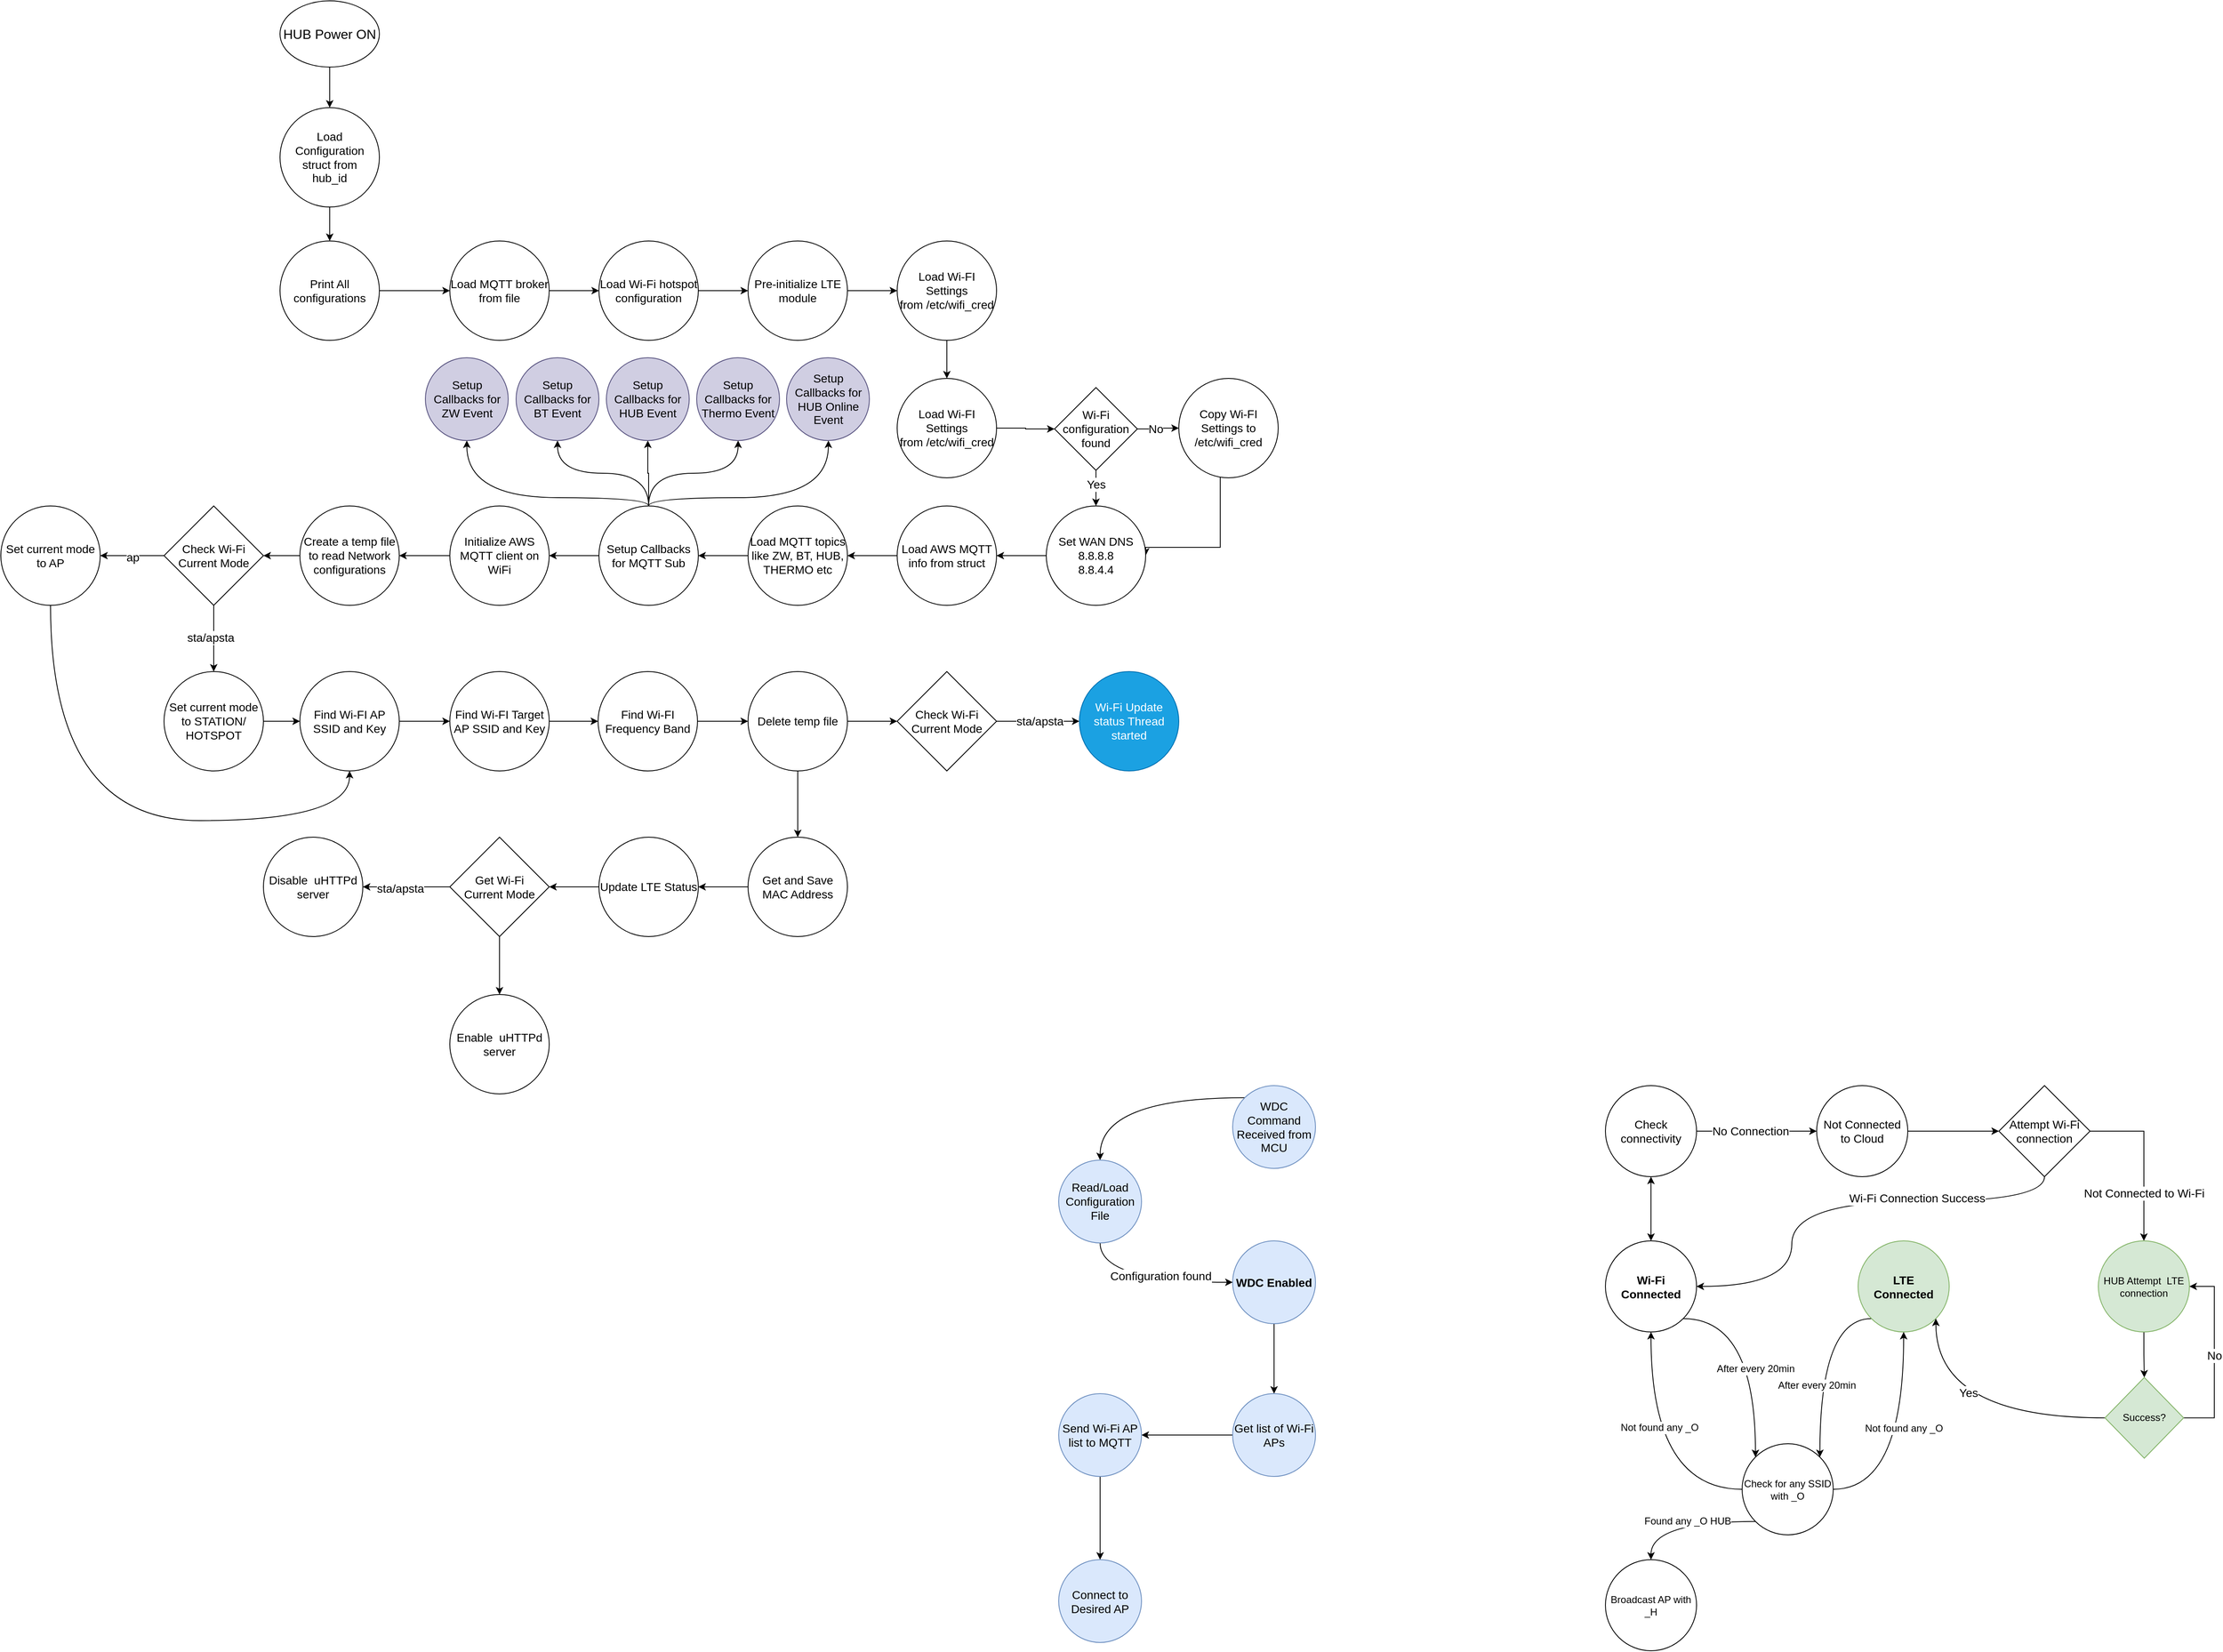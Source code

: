 <mxfile version="22.1.16" type="github">
  <diagram name="Page-1" id="6D-KBG7w9vJMpB0vQ2XN">
    <mxGraphModel dx="4207" dy="2197" grid="1" gridSize="10" guides="1" tooltips="1" connect="1" arrows="1" fold="1" page="1" pageScale="1" pageWidth="2800" pageHeight="2800" math="0" shadow="0">
      <root>
        <mxCell id="0" />
        <mxCell id="1" parent="0" />
        <mxCell id="F5l_VZ7qLp2WG0le40Af-38" style="edgeStyle=orthogonalEdgeStyle;rounded=0;orthogonalLoop=1;jettySize=auto;html=1;entryX=0.5;entryY=0;entryDx=0;entryDy=0;" edge="1" parent="1" source="gUXdnllzTBBw982GACLl-1" target="F5l_VZ7qLp2WG0le40Af-22">
          <mxGeometry relative="1" as="geometry" />
        </mxCell>
        <mxCell id="gUXdnllzTBBw982GACLl-1" value="HUB Power ON" style="ellipse;whiteSpace=wrap;html=1;fontSize=16;" parent="1" vertex="1">
          <mxGeometry x="360" y="50" width="120" height="80" as="geometry" />
        </mxCell>
        <mxCell id="gUXdnllzTBBw982GACLl-36" style="edgeStyle=orthogonalEdgeStyle;rounded=0;orthogonalLoop=1;jettySize=auto;html=1;entryX=0.5;entryY=0;entryDx=0;entryDy=0;startArrow=classic;startFill=1;" parent="1" source="gUXdnllzTBBw982GACLl-5" target="gUXdnllzTBBw982GACLl-13" edge="1">
          <mxGeometry relative="1" as="geometry" />
        </mxCell>
        <mxCell id="gUXdnllzTBBw982GACLl-40" style="edgeStyle=orthogonalEdgeStyle;rounded=0;orthogonalLoop=1;jettySize=auto;html=1;entryX=0;entryY=0.5;entryDx=0;entryDy=0;" parent="1" source="gUXdnllzTBBw982GACLl-5" target="gUXdnllzTBBw982GACLl-39" edge="1">
          <mxGeometry relative="1" as="geometry" />
        </mxCell>
        <mxCell id="gUXdnllzTBBw982GACLl-41" value="No Connection" style="edgeLabel;html=1;align=center;verticalAlign=middle;resizable=0;points=[];fontSize=14;" parent="gUXdnllzTBBw982GACLl-40" vertex="1" connectable="0">
          <mxGeometry x="-0.391" y="-1" relative="1" as="geometry">
            <mxPoint x="21" y="-1" as="offset" />
          </mxGeometry>
        </mxCell>
        <mxCell id="gUXdnllzTBBw982GACLl-5" value="Check connectivity" style="ellipse;whiteSpace=wrap;html=1;aspect=fixed;fontSize=14;" parent="1" vertex="1">
          <mxGeometry x="1960" y="1360" width="110" height="110" as="geometry" />
        </mxCell>
        <mxCell id="gUXdnllzTBBw982GACLl-25" style="edgeStyle=orthogonalEdgeStyle;orthogonalLoop=1;jettySize=auto;html=1;exitX=1;exitY=1;exitDx=0;exitDy=0;entryX=0;entryY=0;entryDx=0;entryDy=0;curved=1;" parent="1" source="gUXdnllzTBBw982GACLl-13" target="gUXdnllzTBBw982GACLl-23" edge="1">
          <mxGeometry relative="1" as="geometry" />
        </mxCell>
        <mxCell id="gUXdnllzTBBw982GACLl-27" value="After every 20min" style="edgeLabel;html=1;align=center;verticalAlign=middle;resizable=0;points=[];fontSize=12;" parent="gUXdnllzTBBw982GACLl-25" vertex="1" connectable="0">
          <mxGeometry x="0.031" relative="1" as="geometry">
            <mxPoint y="17" as="offset" />
          </mxGeometry>
        </mxCell>
        <mxCell id="gUXdnllzTBBw982GACLl-13" value="Wi-Fi &lt;br style=&quot;font-size: 14px;&quot;&gt;Connected" style="ellipse;whiteSpace=wrap;html=1;aspect=fixed;fontSize=14;fontStyle=1;" parent="1" vertex="1">
          <mxGeometry x="1960" y="1547.5" width="110" height="110" as="geometry" />
        </mxCell>
        <mxCell id="gUXdnllzTBBw982GACLl-24" style="edgeStyle=orthogonalEdgeStyle;orthogonalLoop=1;jettySize=auto;html=1;exitX=0;exitY=1;exitDx=0;exitDy=0;entryX=1;entryY=0;entryDx=0;entryDy=0;curved=1;" parent="1" source="gUXdnllzTBBw982GACLl-14" target="gUXdnllzTBBw982GACLl-23" edge="1">
          <mxGeometry relative="1" as="geometry" />
        </mxCell>
        <mxCell id="gUXdnllzTBBw982GACLl-26" value="After every 20min" style="edgeLabel;html=1;align=center;verticalAlign=middle;resizable=0;points=[];fontSize=12;" parent="gUXdnllzTBBw982GACLl-24" vertex="1" connectable="0">
          <mxGeometry x="0.012" y="3" relative="1" as="geometry">
            <mxPoint x="-7" y="27" as="offset" />
          </mxGeometry>
        </mxCell>
        <mxCell id="gUXdnllzTBBw982GACLl-14" value="LTE&lt;br style=&quot;font-size: 14px;&quot;&gt;Connected" style="ellipse;whiteSpace=wrap;html=1;aspect=fixed;fillColor=#d5e8d4;strokeColor=#82b366;fillStyle=solid;fontStyle=1;fontSize=14;" parent="1" vertex="1">
          <mxGeometry x="2265" y="1547.5" width="110" height="110" as="geometry" />
        </mxCell>
        <mxCell id="gUXdnllzTBBw982GACLl-45" style="edgeStyle=orthogonalEdgeStyle;orthogonalLoop=1;jettySize=auto;html=1;curved=1;exitX=0.5;exitY=1;exitDx=0;exitDy=0;rounded=0;entryX=1;entryY=0.5;entryDx=0;entryDy=0;" parent="1" source="gUXdnllzTBBw982GACLl-16" target="gUXdnllzTBBw982GACLl-13" edge="1">
          <mxGeometry relative="1" as="geometry">
            <Array as="points">
              <mxPoint x="2490" y="1500" />
              <mxPoint x="2185" y="1500" />
              <mxPoint x="2185" y="1602" />
            </Array>
            <mxPoint x="2305" y="1580" as="sourcePoint" />
          </mxGeometry>
        </mxCell>
        <mxCell id="gUXdnllzTBBw982GACLl-46" value="Wi-Fi Connection Success" style="edgeLabel;html=1;align=center;verticalAlign=middle;resizable=0;points=[];fontSize=14;" parent="gUXdnllzTBBw982GACLl-45" vertex="1" connectable="0">
          <mxGeometry x="0.058" y="-4" relative="1" as="geometry">
            <mxPoint x="108" as="offset" />
          </mxGeometry>
        </mxCell>
        <mxCell id="gUXdnllzTBBw982GACLl-16" value="Attempt Wi-Fi connection" style="rhombus;whiteSpace=wrap;html=1;fontSize=14;" parent="1" vertex="1">
          <mxGeometry x="2435" y="1360" width="110" height="110" as="geometry" />
        </mxCell>
        <mxCell id="gUXdnllzTBBw982GACLl-53" style="edgeStyle=orthogonalEdgeStyle;rounded=0;orthogonalLoop=1;jettySize=auto;html=1;" parent="1" source="gUXdnllzTBBw982GACLl-22" target="gUXdnllzTBBw982GACLl-52" edge="1">
          <mxGeometry relative="1" as="geometry" />
        </mxCell>
        <mxCell id="gUXdnllzTBBw982GACLl-22" value="WDC Enabled" style="ellipse;whiteSpace=wrap;html=1;aspect=fixed;fontSize=14;fillColor=#dae8fc;strokeColor=#6c8ebf;fontStyle=1;" parent="1" vertex="1">
          <mxGeometry x="1510" y="1547.5" width="100" height="100" as="geometry" />
        </mxCell>
        <mxCell id="gUXdnllzTBBw982GACLl-30" style="edgeStyle=orthogonalEdgeStyle;orthogonalLoop=1;jettySize=auto;html=1;exitX=0;exitY=1;exitDx=0;exitDy=0;entryX=0.5;entryY=0;entryDx=0;entryDy=0;curved=1;" parent="1" source="gUXdnllzTBBw982GACLl-23" target="gUXdnllzTBBw982GACLl-29" edge="1">
          <mxGeometry relative="1" as="geometry" />
        </mxCell>
        <mxCell id="gUXdnllzTBBw982GACLl-31" value="Found any _O HUB" style="edgeLabel;html=1;align=center;verticalAlign=middle;resizable=0;points=[];fontSize=12;" parent="gUXdnllzTBBw982GACLl-30" vertex="1" connectable="0">
          <mxGeometry x="-0.054" y="-1" relative="1" as="geometry">
            <mxPoint x="-1" as="offset" />
          </mxGeometry>
        </mxCell>
        <mxCell id="gUXdnllzTBBw982GACLl-32" style="edgeStyle=orthogonalEdgeStyle;orthogonalLoop=1;jettySize=auto;html=1;entryX=0.5;entryY=1;entryDx=0;entryDy=0;exitX=1;exitY=0.5;exitDx=0;exitDy=0;curved=1;" parent="1" source="gUXdnllzTBBw982GACLl-23" target="gUXdnllzTBBw982GACLl-14" edge="1">
          <mxGeometry relative="1" as="geometry" />
        </mxCell>
        <mxCell id="gUXdnllzTBBw982GACLl-33" value="Not found any _O" style="edgeLabel;html=1;align=center;verticalAlign=middle;resizable=0;points=[];fontSize=12;" parent="gUXdnllzTBBw982GACLl-32" vertex="1" connectable="0">
          <mxGeometry x="-0.04" relative="1" as="geometry">
            <mxPoint y="-27" as="offset" />
          </mxGeometry>
        </mxCell>
        <mxCell id="gUXdnllzTBBw982GACLl-34" style="edgeStyle=orthogonalEdgeStyle;orthogonalLoop=1;jettySize=auto;html=1;entryX=0.5;entryY=1;entryDx=0;entryDy=0;exitX=0;exitY=0.5;exitDx=0;exitDy=0;curved=1;" parent="1" source="gUXdnllzTBBw982GACLl-23" target="gUXdnllzTBBw982GACLl-13" edge="1">
          <mxGeometry relative="1" as="geometry" />
        </mxCell>
        <mxCell id="gUXdnllzTBBw982GACLl-35" value="Not found any _O" style="edgeLabel;html=1;align=center;verticalAlign=middle;resizable=0;points=[];fontSize=12;" parent="gUXdnllzTBBw982GACLl-34" vertex="1" connectable="0">
          <mxGeometry x="0.106" relative="1" as="geometry">
            <mxPoint x="10" y="-19" as="offset" />
          </mxGeometry>
        </mxCell>
        <mxCell id="gUXdnllzTBBw982GACLl-23" value="Check for any SSID with _O" style="ellipse;whiteSpace=wrap;html=1;aspect=fixed;" parent="1" vertex="1">
          <mxGeometry x="2125" y="1792.5" width="110" height="110" as="geometry" />
        </mxCell>
        <mxCell id="gUXdnllzTBBw982GACLl-29" value="Broadcast AP with _H" style="ellipse;whiteSpace=wrap;html=1;aspect=fixed;" parent="1" vertex="1">
          <mxGeometry x="1960" y="1932.5" width="110" height="110" as="geometry" />
        </mxCell>
        <mxCell id="gUXdnllzTBBw982GACLl-42" style="edgeStyle=orthogonalEdgeStyle;rounded=0;orthogonalLoop=1;jettySize=auto;html=1;" parent="1" source="gUXdnllzTBBw982GACLl-39" target="gUXdnllzTBBw982GACLl-16" edge="1">
          <mxGeometry relative="1" as="geometry" />
        </mxCell>
        <mxCell id="gUXdnllzTBBw982GACLl-39" value="Not Connected to Cloud" style="ellipse;whiteSpace=wrap;html=1;aspect=fixed;fontSize=14;" parent="1" vertex="1">
          <mxGeometry x="2215" y="1360" width="110" height="110" as="geometry" />
        </mxCell>
        <mxCell id="gUXdnllzTBBw982GACLl-43" style="edgeStyle=orthogonalEdgeStyle;orthogonalLoop=1;jettySize=auto;html=1;entryX=0.5;entryY=0;entryDx=0;entryDy=0;exitX=1;exitY=0.5;exitDx=0;exitDy=0;curved=0;rounded=0;" parent="1" source="gUXdnllzTBBw982GACLl-16" target="F5l_VZ7qLp2WG0le40Af-1" edge="1">
          <mxGeometry relative="1" as="geometry">
            <mxPoint x="2545.0" y="1435" as="sourcePoint" />
            <mxPoint x="2610" y="1565" as="targetPoint" />
          </mxGeometry>
        </mxCell>
        <mxCell id="gUXdnllzTBBw982GACLl-44" value="Not Connected to Wi-Fi" style="edgeLabel;html=1;align=center;verticalAlign=middle;resizable=0;points=[];fontSize=14;" parent="gUXdnllzTBBw982GACLl-43" vertex="1" connectable="0">
          <mxGeometry x="-0.287" relative="1" as="geometry">
            <mxPoint y="69" as="offset" />
          </mxGeometry>
        </mxCell>
        <mxCell id="IEpSdRhwynJNCB4oIvQQ-2" style="edgeStyle=orthogonalEdgeStyle;rounded=0;orthogonalLoop=1;jettySize=auto;html=1;exitX=0;exitY=0;exitDx=0;exitDy=0;entryX=0.5;entryY=0;entryDx=0;entryDy=0;curved=1;" parent="1" source="gUXdnllzTBBw982GACLl-47" target="IEpSdRhwynJNCB4oIvQQ-1" edge="1">
          <mxGeometry relative="1" as="geometry" />
        </mxCell>
        <mxCell id="gUXdnllzTBBw982GACLl-47" value="WDC Command Received from MCU" style="ellipse;whiteSpace=wrap;html=1;aspect=fixed;fontSize=14;fillColor=#dae8fc;strokeColor=#6c8ebf;" parent="1" vertex="1">
          <mxGeometry x="1510" y="1360" width="100" height="100" as="geometry" />
        </mxCell>
        <mxCell id="F5l_VZ7qLp2WG0le40Af-18" style="edgeStyle=orthogonalEdgeStyle;rounded=0;orthogonalLoop=1;jettySize=auto;html=1;entryX=1;entryY=0.5;entryDx=0;entryDy=0;" edge="1" parent="1" source="gUXdnllzTBBw982GACLl-52" target="F5l_VZ7qLp2WG0le40Af-16">
          <mxGeometry relative="1" as="geometry" />
        </mxCell>
        <mxCell id="gUXdnllzTBBw982GACLl-52" value="Get list of Wi-Fi APs" style="ellipse;whiteSpace=wrap;html=1;aspect=fixed;fontSize=14;fillColor=#dae8fc;strokeColor=#6c8ebf;" parent="1" vertex="1">
          <mxGeometry x="1510" y="1732" width="100" height="100" as="geometry" />
        </mxCell>
        <mxCell id="IEpSdRhwynJNCB4oIvQQ-3" style="edgeStyle=orthogonalEdgeStyle;rounded=0;orthogonalLoop=1;jettySize=auto;html=1;entryX=0;entryY=0.5;entryDx=0;entryDy=0;exitX=0.5;exitY=1;exitDx=0;exitDy=0;curved=1;" parent="1" source="IEpSdRhwynJNCB4oIvQQ-1" target="gUXdnllzTBBw982GACLl-22" edge="1">
          <mxGeometry relative="1" as="geometry" />
        </mxCell>
        <mxCell id="IEpSdRhwynJNCB4oIvQQ-4" value="Configuration found" style="edgeLabel;html=1;align=center;verticalAlign=middle;resizable=0;points=[];fontSize=14;" parent="IEpSdRhwynJNCB4oIvQQ-3" vertex="1" connectable="0">
          <mxGeometry x="0.163" y="8" relative="1" as="geometry">
            <mxPoint as="offset" />
          </mxGeometry>
        </mxCell>
        <mxCell id="IEpSdRhwynJNCB4oIvQQ-1" value="Read/Load Configuration File" style="ellipse;whiteSpace=wrap;html=1;aspect=fixed;fontSize=14;fillColor=#dae8fc;strokeColor=#6c8ebf;" parent="1" vertex="1">
          <mxGeometry x="1300" y="1450" width="100" height="100" as="geometry" />
        </mxCell>
        <mxCell id="F5l_VZ7qLp2WG0le40Af-3" style="edgeStyle=orthogonalEdgeStyle;rounded=0;orthogonalLoop=1;jettySize=auto;html=1;entryX=0.5;entryY=0;entryDx=0;entryDy=0;" edge="1" parent="1" source="F5l_VZ7qLp2WG0le40Af-1" target="F5l_VZ7qLp2WG0le40Af-2">
          <mxGeometry relative="1" as="geometry" />
        </mxCell>
        <mxCell id="F5l_VZ7qLp2WG0le40Af-1" value="HUB Attempt&amp;nbsp; LTE connection" style="ellipse;whiteSpace=wrap;html=1;aspect=fixed;fillColor=#d5e8d4;strokeColor=#82b366;fillStyle=solid;" vertex="1" parent="1">
          <mxGeometry x="2555" y="1547.5" width="110" height="110" as="geometry" />
        </mxCell>
        <mxCell id="F5l_VZ7qLp2WG0le40Af-4" style="edgeStyle=orthogonalEdgeStyle;rounded=0;orthogonalLoop=1;jettySize=auto;html=1;entryX=1;entryY=1;entryDx=0;entryDy=0;curved=1;" edge="1" parent="1" source="F5l_VZ7qLp2WG0le40Af-2" target="gUXdnllzTBBw982GACLl-14">
          <mxGeometry relative="1" as="geometry" />
        </mxCell>
        <mxCell id="F5l_VZ7qLp2WG0le40Af-5" value="Yes" style="edgeLabel;html=1;align=center;verticalAlign=middle;resizable=0;points=[];fontSize=14;" vertex="1" connectable="0" parent="F5l_VZ7qLp2WG0le40Af-4">
          <mxGeometry x="0.019" y="-31" relative="1" as="geometry">
            <mxPoint as="offset" />
          </mxGeometry>
        </mxCell>
        <mxCell id="F5l_VZ7qLp2WG0le40Af-20" style="edgeStyle=orthogonalEdgeStyle;rounded=0;orthogonalLoop=1;jettySize=auto;html=1;entryX=1;entryY=0.5;entryDx=0;entryDy=0;exitX=1;exitY=0.5;exitDx=0;exitDy=0;" edge="1" parent="1" source="F5l_VZ7qLp2WG0le40Af-2" target="F5l_VZ7qLp2WG0le40Af-1">
          <mxGeometry relative="1" as="geometry">
            <Array as="points">
              <mxPoint x="2695" y="1761" />
              <mxPoint x="2695" y="1602" />
            </Array>
          </mxGeometry>
        </mxCell>
        <mxCell id="F5l_VZ7qLp2WG0le40Af-21" value="No" style="edgeLabel;html=1;align=center;verticalAlign=middle;resizable=0;points=[];fontSize=14;" vertex="1" connectable="0" parent="F5l_VZ7qLp2WG0le40Af-20">
          <mxGeometry x="0.0" relative="1" as="geometry">
            <mxPoint as="offset" />
          </mxGeometry>
        </mxCell>
        <mxCell id="F5l_VZ7qLp2WG0le40Af-2" value="Success?" style="rhombus;whiteSpace=wrap;html=1;fillColor=#d5e8d4;strokeColor=#82b366;fillStyle=solid;" vertex="1" parent="1">
          <mxGeometry x="2563" y="1712.5" width="95" height="97.5" as="geometry" />
        </mxCell>
        <mxCell id="F5l_VZ7qLp2WG0le40Af-12" value="Connect to Desired AP" style="ellipse;whiteSpace=wrap;html=1;aspect=fixed;fontSize=14;fillColor=#dae8fc;strokeColor=#6c8ebf;" vertex="1" parent="1">
          <mxGeometry x="1300" y="1932.5" width="100" height="100" as="geometry" />
        </mxCell>
        <mxCell id="F5l_VZ7qLp2WG0le40Af-19" style="edgeStyle=orthogonalEdgeStyle;rounded=0;orthogonalLoop=1;jettySize=auto;html=1;entryX=0.5;entryY=0;entryDx=0;entryDy=0;" edge="1" parent="1" source="F5l_VZ7qLp2WG0le40Af-16" target="F5l_VZ7qLp2WG0le40Af-12">
          <mxGeometry relative="1" as="geometry" />
        </mxCell>
        <mxCell id="F5l_VZ7qLp2WG0le40Af-16" value="Send Wi-Fi AP list to MQTT" style="ellipse;whiteSpace=wrap;html=1;aspect=fixed;fontSize=14;fillColor=#dae8fc;strokeColor=#6c8ebf;" vertex="1" parent="1">
          <mxGeometry x="1300" y="1732" width="100" height="100" as="geometry" />
        </mxCell>
        <mxCell id="F5l_VZ7qLp2WG0le40Af-39" style="edgeStyle=orthogonalEdgeStyle;rounded=0;orthogonalLoop=1;jettySize=auto;html=1;entryX=0.5;entryY=0;entryDx=0;entryDy=0;" edge="1" parent="1" source="F5l_VZ7qLp2WG0le40Af-22" target="F5l_VZ7qLp2WG0le40Af-23">
          <mxGeometry relative="1" as="geometry" />
        </mxCell>
        <mxCell id="F5l_VZ7qLp2WG0le40Af-22" value="Load Configuration struct from&lt;br&gt;hub_id" style="ellipse;whiteSpace=wrap;html=1;aspect=fixed;fontSize=14;" vertex="1" parent="1">
          <mxGeometry x="360" y="179" width="120" height="120" as="geometry" />
        </mxCell>
        <mxCell id="F5l_VZ7qLp2WG0le40Af-25" value="" style="edgeStyle=orthogonalEdgeStyle;rounded=0;orthogonalLoop=1;jettySize=auto;html=1;" edge="1" parent="1" source="F5l_VZ7qLp2WG0le40Af-23" target="F5l_VZ7qLp2WG0le40Af-24">
          <mxGeometry relative="1" as="geometry" />
        </mxCell>
        <mxCell id="F5l_VZ7qLp2WG0le40Af-23" value="Print All configurations" style="ellipse;whiteSpace=wrap;html=1;aspect=fixed;fontSize=14;" vertex="1" parent="1">
          <mxGeometry x="360" y="340" width="120" height="120" as="geometry" />
        </mxCell>
        <mxCell id="F5l_VZ7qLp2WG0le40Af-27" value="" style="edgeStyle=orthogonalEdgeStyle;rounded=0;orthogonalLoop=1;jettySize=auto;html=1;" edge="1" parent="1" source="F5l_VZ7qLp2WG0le40Af-24" target="F5l_VZ7qLp2WG0le40Af-26">
          <mxGeometry relative="1" as="geometry" />
        </mxCell>
        <mxCell id="F5l_VZ7qLp2WG0le40Af-24" value="Load MQTT broker from file" style="ellipse;whiteSpace=wrap;html=1;fontSize=14;aspect=fixed;" vertex="1" parent="1">
          <mxGeometry x="565" y="340" width="120" height="120" as="geometry" />
        </mxCell>
        <mxCell id="F5l_VZ7qLp2WG0le40Af-31" value="" style="edgeStyle=orthogonalEdgeStyle;rounded=0;orthogonalLoop=1;jettySize=auto;html=1;" edge="1" parent="1" source="F5l_VZ7qLp2WG0le40Af-26" target="F5l_VZ7qLp2WG0le40Af-30">
          <mxGeometry relative="1" as="geometry" />
        </mxCell>
        <mxCell id="F5l_VZ7qLp2WG0le40Af-26" value="Load Wi-Fi hotspot configuration" style="ellipse;whiteSpace=wrap;html=1;fontSize=14;aspect=fixed;" vertex="1" parent="1">
          <mxGeometry x="745" y="340" width="120" height="120" as="geometry" />
        </mxCell>
        <mxCell id="F5l_VZ7qLp2WG0le40Af-35" value="" style="edgeStyle=orthogonalEdgeStyle;rounded=0;orthogonalLoop=1;jettySize=auto;html=1;" edge="1" parent="1" source="F5l_VZ7qLp2WG0le40Af-30" target="F5l_VZ7qLp2WG0le40Af-34">
          <mxGeometry relative="1" as="geometry" />
        </mxCell>
        <mxCell id="F5l_VZ7qLp2WG0le40Af-30" value="Pre-initialize LTE module" style="ellipse;whiteSpace=wrap;html=1;fontSize=14;aspect=fixed;" vertex="1" parent="1">
          <mxGeometry x="925" y="340" width="120" height="120" as="geometry" />
        </mxCell>
        <mxCell id="F5l_VZ7qLp2WG0le40Af-37" value="" style="edgeStyle=orthogonalEdgeStyle;rounded=0;orthogonalLoop=1;jettySize=auto;html=1;" edge="1" parent="1" source="F5l_VZ7qLp2WG0le40Af-34" target="F5l_VZ7qLp2WG0le40Af-36">
          <mxGeometry relative="1" as="geometry" />
        </mxCell>
        <mxCell id="F5l_VZ7qLp2WG0le40Af-34" value="Load Wi-FI Settings from&amp;nbsp;/etc/wifi_cred" style="ellipse;whiteSpace=wrap;html=1;fontSize=14;aspect=fixed;" vertex="1" parent="1">
          <mxGeometry x="1105" y="340" width="120" height="120" as="geometry" />
        </mxCell>
        <mxCell id="F5l_VZ7qLp2WG0le40Af-41" value="" style="edgeStyle=orthogonalEdgeStyle;rounded=0;orthogonalLoop=1;jettySize=auto;html=1;" edge="1" parent="1" source="F5l_VZ7qLp2WG0le40Af-36" target="F5l_VZ7qLp2WG0le40Af-40">
          <mxGeometry relative="1" as="geometry" />
        </mxCell>
        <mxCell id="F5l_VZ7qLp2WG0le40Af-36" value="Load Wi-FI Settings from&amp;nbsp;/etc/wifi_cred" style="ellipse;whiteSpace=wrap;html=1;fontSize=14;aspect=fixed;" vertex="1" parent="1">
          <mxGeometry x="1105" y="506" width="120" height="120" as="geometry" />
        </mxCell>
        <mxCell id="F5l_VZ7qLp2WG0le40Af-43" style="edgeStyle=orthogonalEdgeStyle;rounded=0;orthogonalLoop=1;jettySize=auto;html=1;entryX=0;entryY=0.5;entryDx=0;entryDy=0;" edge="1" parent="1" source="F5l_VZ7qLp2WG0le40Af-40" target="F5l_VZ7qLp2WG0le40Af-42">
          <mxGeometry relative="1" as="geometry" />
        </mxCell>
        <mxCell id="F5l_VZ7qLp2WG0le40Af-44" value="No" style="edgeLabel;html=1;align=center;verticalAlign=middle;resizable=0;points=[];fontSize=14;" vertex="1" connectable="0" parent="F5l_VZ7qLp2WG0le40Af-43">
          <mxGeometry x="-0.143" y="-4" relative="1" as="geometry">
            <mxPoint y="-4" as="offset" />
          </mxGeometry>
        </mxCell>
        <mxCell id="F5l_VZ7qLp2WG0le40Af-46" style="edgeStyle=orthogonalEdgeStyle;rounded=0;orthogonalLoop=1;jettySize=auto;html=1;exitX=0.5;exitY=1;exitDx=0;exitDy=0;entryX=0.5;entryY=0;entryDx=0;entryDy=0;" edge="1" parent="1" source="F5l_VZ7qLp2WG0le40Af-40" target="F5l_VZ7qLp2WG0le40Af-45">
          <mxGeometry relative="1" as="geometry" />
        </mxCell>
        <mxCell id="F5l_VZ7qLp2WG0le40Af-47" value="Yes" style="edgeLabel;html=1;align=center;verticalAlign=middle;resizable=0;points=[];fontSize=14;" vertex="1" connectable="0" parent="F5l_VZ7qLp2WG0le40Af-46">
          <mxGeometry x="-0.188" y="3" relative="1" as="geometry">
            <mxPoint x="-3" y="-1" as="offset" />
          </mxGeometry>
        </mxCell>
        <mxCell id="F5l_VZ7qLp2WG0le40Af-40" value="Wi-Fi configuration found" style="rhombus;whiteSpace=wrap;html=1;fontSize=14;aspect=fixed;" vertex="1" parent="1">
          <mxGeometry x="1295" y="517" width="100" height="100" as="geometry" />
        </mxCell>
        <mxCell id="F5l_VZ7qLp2WG0le40Af-48" style="edgeStyle=orthogonalEdgeStyle;rounded=0;orthogonalLoop=1;jettySize=auto;html=1;entryX=1;entryY=0.5;entryDx=0;entryDy=0;" edge="1" parent="1" source="F5l_VZ7qLp2WG0le40Af-42" target="F5l_VZ7qLp2WG0le40Af-45">
          <mxGeometry relative="1" as="geometry">
            <Array as="points">
              <mxPoint x="1495" y="710" />
            </Array>
          </mxGeometry>
        </mxCell>
        <mxCell id="F5l_VZ7qLp2WG0le40Af-42" value="Copy Wi-FI Settings to /etc/wifi_cred" style="ellipse;whiteSpace=wrap;html=1;fontSize=14;aspect=fixed;" vertex="1" parent="1">
          <mxGeometry x="1445" y="506" width="120" height="120" as="geometry" />
        </mxCell>
        <mxCell id="F5l_VZ7qLp2WG0le40Af-50" value="" style="edgeStyle=orthogonalEdgeStyle;rounded=0;orthogonalLoop=1;jettySize=auto;html=1;" edge="1" parent="1" source="F5l_VZ7qLp2WG0le40Af-45" target="F5l_VZ7qLp2WG0le40Af-49">
          <mxGeometry relative="1" as="geometry" />
        </mxCell>
        <mxCell id="F5l_VZ7qLp2WG0le40Af-45" value="Set WAN DNS&lt;br&gt;8.8.8.8&lt;br&gt;8.8.4.4" style="ellipse;whiteSpace=wrap;html=1;fontSize=14;aspect=fixed;" vertex="1" parent="1">
          <mxGeometry x="1285" y="660" width="120" height="120" as="geometry" />
        </mxCell>
        <mxCell id="F5l_VZ7qLp2WG0le40Af-52" value="" style="edgeStyle=orthogonalEdgeStyle;rounded=0;orthogonalLoop=1;jettySize=auto;html=1;" edge="1" parent="1" source="F5l_VZ7qLp2WG0le40Af-49" target="F5l_VZ7qLp2WG0le40Af-51">
          <mxGeometry relative="1" as="geometry" />
        </mxCell>
        <mxCell id="F5l_VZ7qLp2WG0le40Af-49" value="Load AWS MQTT info from struct" style="ellipse;whiteSpace=wrap;html=1;fontSize=14;aspect=fixed;" vertex="1" parent="1">
          <mxGeometry x="1105" y="660" width="120" height="120" as="geometry" />
        </mxCell>
        <mxCell id="F5l_VZ7qLp2WG0le40Af-55" value="" style="edgeStyle=orthogonalEdgeStyle;rounded=0;orthogonalLoop=1;jettySize=auto;html=1;" edge="1" parent="1" source="F5l_VZ7qLp2WG0le40Af-51" target="F5l_VZ7qLp2WG0le40Af-54">
          <mxGeometry relative="1" as="geometry" />
        </mxCell>
        <mxCell id="F5l_VZ7qLp2WG0le40Af-51" value="Load MQTT topics like ZW, BT, HUB, THERMO etc" style="ellipse;whiteSpace=wrap;html=1;fontSize=14;aspect=fixed;" vertex="1" parent="1">
          <mxGeometry x="925" y="660" width="120" height="120" as="geometry" />
        </mxCell>
        <mxCell id="F5l_VZ7qLp2WG0le40Af-78" style="edgeStyle=orthogonalEdgeStyle;rounded=0;orthogonalLoop=1;jettySize=auto;html=1;exitX=0.5;exitY=1;exitDx=0;exitDy=0;entryX=0.5;entryY=0;entryDx=0;entryDy=0;" edge="1" parent="1" source="F5l_VZ7qLp2WG0le40Af-53" target="F5l_VZ7qLp2WG0le40Af-77">
          <mxGeometry relative="1" as="geometry" />
        </mxCell>
        <mxCell id="F5l_VZ7qLp2WG0le40Af-79" value="&lt;font style=&quot;font-size: 14px;&quot;&gt;sta/apsta&lt;/font&gt;" style="edgeLabel;html=1;align=center;verticalAlign=middle;resizable=0;points=[];" vertex="1" connectable="0" parent="F5l_VZ7qLp2WG0le40Af-78">
          <mxGeometry x="-0.042" y="-4" relative="1" as="geometry">
            <mxPoint as="offset" />
          </mxGeometry>
        </mxCell>
        <mxCell id="F5l_VZ7qLp2WG0le40Af-81" style="edgeStyle=orthogonalEdgeStyle;rounded=0;orthogonalLoop=1;jettySize=auto;html=1;entryX=1;entryY=0.5;entryDx=0;entryDy=0;" edge="1" parent="1" source="F5l_VZ7qLp2WG0le40Af-53" target="F5l_VZ7qLp2WG0le40Af-80">
          <mxGeometry relative="1" as="geometry" />
        </mxCell>
        <mxCell id="F5l_VZ7qLp2WG0le40Af-82" value="&lt;font style=&quot;font-size: 14px;&quot;&gt;ap&lt;/font&gt;" style="edgeLabel;html=1;align=center;verticalAlign=middle;resizable=0;points=[];" vertex="1" connectable="0" parent="F5l_VZ7qLp2WG0le40Af-81">
          <mxGeometry x="0.004" y="2" relative="1" as="geometry">
            <mxPoint as="offset" />
          </mxGeometry>
        </mxCell>
        <mxCell id="F5l_VZ7qLp2WG0le40Af-53" value="Check Wi-Fi Current Mode" style="rhombus;whiteSpace=wrap;html=1;fontSize=14;aspect=fixed;" vertex="1" parent="1">
          <mxGeometry x="220" y="660" width="120" height="120" as="geometry" />
        </mxCell>
        <mxCell id="F5l_VZ7qLp2WG0le40Af-57" value="" style="edgeStyle=orthogonalEdgeStyle;rounded=0;orthogonalLoop=1;jettySize=auto;html=1;" edge="1" parent="1" source="F5l_VZ7qLp2WG0le40Af-54" target="F5l_VZ7qLp2WG0le40Af-56">
          <mxGeometry relative="1" as="geometry" />
        </mxCell>
        <mxCell id="F5l_VZ7qLp2WG0le40Af-60" value="" style="edgeStyle=orthogonalEdgeStyle;rounded=0;orthogonalLoop=1;jettySize=auto;html=1;" edge="1" parent="1" source="F5l_VZ7qLp2WG0le40Af-54" target="F5l_VZ7qLp2WG0le40Af-59">
          <mxGeometry relative="1" as="geometry" />
        </mxCell>
        <mxCell id="F5l_VZ7qLp2WG0le40Af-69" style="edgeStyle=orthogonalEdgeStyle;rounded=0;orthogonalLoop=1;jettySize=auto;html=1;exitX=0.5;exitY=0;exitDx=0;exitDy=0;entryX=0.5;entryY=1;entryDx=0;entryDy=0;curved=1;" edge="1" parent="1" source="F5l_VZ7qLp2WG0le40Af-54" target="F5l_VZ7qLp2WG0le40Af-63">
          <mxGeometry relative="1" as="geometry" />
        </mxCell>
        <mxCell id="F5l_VZ7qLp2WG0le40Af-70" style="edgeStyle=orthogonalEdgeStyle;rounded=0;orthogonalLoop=1;jettySize=auto;html=1;entryX=0.5;entryY=1;entryDx=0;entryDy=0;curved=1;" edge="1" parent="1" source="F5l_VZ7qLp2WG0le40Af-54" target="F5l_VZ7qLp2WG0le40Af-62">
          <mxGeometry relative="1" as="geometry" />
        </mxCell>
        <mxCell id="F5l_VZ7qLp2WG0le40Af-54" value="Setup Callbacks for MQTT Sub" style="ellipse;whiteSpace=wrap;html=1;fontSize=14;aspect=fixed;" vertex="1" parent="1">
          <mxGeometry x="745" y="660" width="120" height="120" as="geometry" />
        </mxCell>
        <mxCell id="F5l_VZ7qLp2WG0le40Af-94" value="" style="edgeStyle=orthogonalEdgeStyle;rounded=0;orthogonalLoop=1;jettySize=auto;html=1;" edge="1" parent="1" source="F5l_VZ7qLp2WG0le40Af-56" target="F5l_VZ7qLp2WG0le40Af-93">
          <mxGeometry relative="1" as="geometry" />
        </mxCell>
        <mxCell id="F5l_VZ7qLp2WG0le40Af-56" value="Initialize AWS MQTT client on WiFi" style="ellipse;whiteSpace=wrap;html=1;fontSize=14;aspect=fixed;" vertex="1" parent="1">
          <mxGeometry x="565" y="660" width="120" height="120" as="geometry" />
        </mxCell>
        <mxCell id="F5l_VZ7qLp2WG0le40Af-59" value="Setup Callbacks for HUB Event" style="ellipse;whiteSpace=wrap;html=1;fontSize=14;fillColor=#d0cee2;strokeColor=#56517e;" vertex="1" parent="1">
          <mxGeometry x="754" y="481" width="100" height="100" as="geometry" />
        </mxCell>
        <mxCell id="F5l_VZ7qLp2WG0le40Af-62" value="Setup Callbacks for BT Event" style="ellipse;whiteSpace=wrap;html=1;fontSize=14;fillColor=#d0cee2;strokeColor=#56517e;" vertex="1" parent="1">
          <mxGeometry x="645" y="481" width="100" height="100" as="geometry" />
        </mxCell>
        <mxCell id="F5l_VZ7qLp2WG0le40Af-63" value="Setup Callbacks for Thermo Event" style="ellipse;whiteSpace=wrap;html=1;fontSize=14;fillColor=#d0cee2;strokeColor=#56517e;" vertex="1" parent="1">
          <mxGeometry x="863" y="481" width="100" height="100" as="geometry" />
        </mxCell>
        <mxCell id="F5l_VZ7qLp2WG0le40Af-71" style="edgeStyle=orthogonalEdgeStyle;rounded=0;orthogonalLoop=1;jettySize=auto;html=1;exitX=0.5;exitY=0;exitDx=0;exitDy=0;entryX=0.5;entryY=1;entryDx=0;entryDy=0;curved=1;" edge="1" parent="1" source="F5l_VZ7qLp2WG0le40Af-54" target="F5l_VZ7qLp2WG0le40Af-66">
          <mxGeometry relative="1" as="geometry">
            <Array as="points">
              <mxPoint x="805" y="650" />
              <mxPoint x="586" y="650" />
            </Array>
          </mxGeometry>
        </mxCell>
        <mxCell id="F5l_VZ7qLp2WG0le40Af-66" value="Setup Callbacks for ZW Event" style="ellipse;whiteSpace=wrap;html=1;fontSize=14;fillColor=#d0cee2;strokeColor=#56517e;" vertex="1" parent="1">
          <mxGeometry x="535.5" y="481" width="100" height="100" as="geometry" />
        </mxCell>
        <mxCell id="F5l_VZ7qLp2WG0le40Af-68" style="edgeStyle=orthogonalEdgeStyle;rounded=0;orthogonalLoop=1;jettySize=auto;html=1;exitX=0.5;exitY=0;exitDx=0;exitDy=0;curved=1;" edge="1" parent="1" source="F5l_VZ7qLp2WG0le40Af-54" target="F5l_VZ7qLp2WG0le40Af-67">
          <mxGeometry relative="1" as="geometry">
            <Array as="points">
              <mxPoint x="805" y="650" />
              <mxPoint x="1022" y="650" />
            </Array>
          </mxGeometry>
        </mxCell>
        <mxCell id="F5l_VZ7qLp2WG0le40Af-67" value="Setup Callbacks for HUB Online Event" style="ellipse;whiteSpace=wrap;html=1;fontSize=14;fillColor=#d0cee2;strokeColor=#56517e;" vertex="1" parent="1">
          <mxGeometry x="971.5" y="481" width="100" height="100" as="geometry" />
        </mxCell>
        <mxCell id="F5l_VZ7qLp2WG0le40Af-84" style="edgeStyle=orthogonalEdgeStyle;rounded=0;orthogonalLoop=1;jettySize=auto;html=1;entryX=0;entryY=0.5;entryDx=0;entryDy=0;" edge="1" parent="1" source="F5l_VZ7qLp2WG0le40Af-77" target="F5l_VZ7qLp2WG0le40Af-83">
          <mxGeometry relative="1" as="geometry" />
        </mxCell>
        <mxCell id="F5l_VZ7qLp2WG0le40Af-77" value="Set current mode to STATION/ HOTSPOT" style="ellipse;whiteSpace=wrap;html=1;fontSize=14;aspect=fixed;" vertex="1" parent="1">
          <mxGeometry x="220" y="860" width="120" height="120" as="geometry" />
        </mxCell>
        <mxCell id="F5l_VZ7qLp2WG0le40Af-87" style="edgeStyle=orthogonalEdgeStyle;rounded=0;orthogonalLoop=1;jettySize=auto;html=1;exitX=0.5;exitY=1;exitDx=0;exitDy=0;entryX=0.5;entryY=1;entryDx=0;entryDy=0;curved=1;" edge="1" parent="1" source="F5l_VZ7qLp2WG0le40Af-80" target="F5l_VZ7qLp2WG0le40Af-83">
          <mxGeometry relative="1" as="geometry">
            <Array as="points">
              <mxPoint x="83" y="1040" />
              <mxPoint x="444" y="1040" />
            </Array>
          </mxGeometry>
        </mxCell>
        <mxCell id="F5l_VZ7qLp2WG0le40Af-80" value="Set current mode to AP" style="ellipse;whiteSpace=wrap;html=1;fontSize=14;aspect=fixed;" vertex="1" parent="1">
          <mxGeometry x="23" y="660" width="120" height="120" as="geometry" />
        </mxCell>
        <mxCell id="F5l_VZ7qLp2WG0le40Af-89" style="edgeStyle=orthogonalEdgeStyle;rounded=0;orthogonalLoop=1;jettySize=auto;html=1;entryX=0;entryY=0.5;entryDx=0;entryDy=0;" edge="1" parent="1" source="F5l_VZ7qLp2WG0le40Af-83" target="F5l_VZ7qLp2WG0le40Af-88">
          <mxGeometry relative="1" as="geometry" />
        </mxCell>
        <mxCell id="F5l_VZ7qLp2WG0le40Af-83" value="Find Wi-FI AP SSID and Key" style="ellipse;whiteSpace=wrap;html=1;fontSize=14;aspect=fixed;" vertex="1" parent="1">
          <mxGeometry x="384" y="860" width="120" height="120" as="geometry" />
        </mxCell>
        <mxCell id="F5l_VZ7qLp2WG0le40Af-91" style="edgeStyle=orthogonalEdgeStyle;rounded=0;orthogonalLoop=1;jettySize=auto;html=1;entryX=0;entryY=0.5;entryDx=0;entryDy=0;" edge="1" parent="1" source="F5l_VZ7qLp2WG0le40Af-88" target="F5l_VZ7qLp2WG0le40Af-90">
          <mxGeometry relative="1" as="geometry" />
        </mxCell>
        <mxCell id="F5l_VZ7qLp2WG0le40Af-88" value="Find Wi-FI Target AP SSID and Key" style="ellipse;whiteSpace=wrap;html=1;fontSize=14;aspect=fixed;" vertex="1" parent="1">
          <mxGeometry x="565" y="860" width="120" height="120" as="geometry" />
        </mxCell>
        <mxCell id="F5l_VZ7qLp2WG0le40Af-98" value="" style="edgeStyle=orthogonalEdgeStyle;rounded=0;orthogonalLoop=1;jettySize=auto;html=1;" edge="1" parent="1" source="F5l_VZ7qLp2WG0le40Af-90" target="F5l_VZ7qLp2WG0le40Af-97">
          <mxGeometry relative="1" as="geometry" />
        </mxCell>
        <mxCell id="F5l_VZ7qLp2WG0le40Af-90" value="Find Wi-FI Frequency Band" style="ellipse;whiteSpace=wrap;html=1;fontSize=14;aspect=fixed;" vertex="1" parent="1">
          <mxGeometry x="744" y="860" width="120" height="120" as="geometry" />
        </mxCell>
        <mxCell id="F5l_VZ7qLp2WG0le40Af-95" style="edgeStyle=orthogonalEdgeStyle;rounded=0;orthogonalLoop=1;jettySize=auto;html=1;entryX=1;entryY=0.5;entryDx=0;entryDy=0;" edge="1" parent="1" source="F5l_VZ7qLp2WG0le40Af-93" target="F5l_VZ7qLp2WG0le40Af-53">
          <mxGeometry relative="1" as="geometry" />
        </mxCell>
        <mxCell id="F5l_VZ7qLp2WG0le40Af-93" value="Create a temp file to read Network configurations" style="ellipse;whiteSpace=wrap;html=1;fontSize=14;aspect=fixed;" vertex="1" parent="1">
          <mxGeometry x="384" y="660" width="120" height="120" as="geometry" />
        </mxCell>
        <mxCell id="F5l_VZ7qLp2WG0le40Af-100" style="edgeStyle=orthogonalEdgeStyle;rounded=0;orthogonalLoop=1;jettySize=auto;html=1;entryX=0;entryY=0.5;entryDx=0;entryDy=0;" edge="1" parent="1" source="F5l_VZ7qLp2WG0le40Af-97" target="F5l_VZ7qLp2WG0le40Af-99">
          <mxGeometry relative="1" as="geometry" />
        </mxCell>
        <mxCell id="F5l_VZ7qLp2WG0le40Af-107" value="" style="edgeStyle=orthogonalEdgeStyle;rounded=0;orthogonalLoop=1;jettySize=auto;html=1;" edge="1" parent="1" source="F5l_VZ7qLp2WG0le40Af-97" target="F5l_VZ7qLp2WG0le40Af-106">
          <mxGeometry relative="1" as="geometry" />
        </mxCell>
        <mxCell id="F5l_VZ7qLp2WG0le40Af-97" value="Delete temp file" style="ellipse;whiteSpace=wrap;html=1;fontSize=14;aspect=fixed;" vertex="1" parent="1">
          <mxGeometry x="925" y="860" width="120" height="120" as="geometry" />
        </mxCell>
        <mxCell id="F5l_VZ7qLp2WG0le40Af-103" style="edgeStyle=orthogonalEdgeStyle;rounded=0;orthogonalLoop=1;jettySize=auto;html=1;entryX=0;entryY=0.5;entryDx=0;entryDy=0;" edge="1" parent="1" source="F5l_VZ7qLp2WG0le40Af-99" target="F5l_VZ7qLp2WG0le40Af-102">
          <mxGeometry relative="1" as="geometry">
            <Array as="points">
              <mxPoint x="1250" y="920" />
              <mxPoint x="1250" y="920" />
            </Array>
          </mxGeometry>
        </mxCell>
        <mxCell id="F5l_VZ7qLp2WG0le40Af-104" value="Text" style="edgeLabel;html=1;align=center;verticalAlign=middle;resizable=0;points=[];" vertex="1" connectable="0" parent="F5l_VZ7qLp2WG0le40Af-103">
          <mxGeometry x="-0.139" y="1" relative="1" as="geometry">
            <mxPoint as="offset" />
          </mxGeometry>
        </mxCell>
        <mxCell id="F5l_VZ7qLp2WG0le40Af-105" value="&lt;font style=&quot;font-size: 14px;&quot;&gt;sta/apsta&lt;/font&gt;" style="edgeLabel;html=1;align=center;verticalAlign=middle;resizable=0;points=[];" vertex="1" connectable="0" parent="F5l_VZ7qLp2WG0le40Af-103">
          <mxGeometry x="0.042" relative="1" as="geometry">
            <mxPoint as="offset" />
          </mxGeometry>
        </mxCell>
        <mxCell id="F5l_VZ7qLp2WG0le40Af-99" value="Check Wi-Fi Current Mode" style="rhombus;whiteSpace=wrap;html=1;fontSize=14;aspect=fixed;" vertex="1" parent="1">
          <mxGeometry x="1105" y="860" width="120" height="120" as="geometry" />
        </mxCell>
        <mxCell id="F5l_VZ7qLp2WG0le40Af-102" value="Wi-Fi Update status Thread started" style="ellipse;whiteSpace=wrap;html=1;fontSize=14;aspect=fixed;fillColor=#1ba1e2;fontColor=#ffffff;strokeColor=#006EAF;" vertex="1" parent="1">
          <mxGeometry x="1325" y="860" width="120" height="120" as="geometry" />
        </mxCell>
        <mxCell id="F5l_VZ7qLp2WG0le40Af-109" value="" style="edgeStyle=orthogonalEdgeStyle;rounded=0;orthogonalLoop=1;jettySize=auto;html=1;" edge="1" parent="1" source="F5l_VZ7qLp2WG0le40Af-106" target="F5l_VZ7qLp2WG0le40Af-108">
          <mxGeometry relative="1" as="geometry" />
        </mxCell>
        <mxCell id="F5l_VZ7qLp2WG0le40Af-106" value="Get and Save MAC Address" style="ellipse;whiteSpace=wrap;html=1;fontSize=14;aspect=fixed;" vertex="1" parent="1">
          <mxGeometry x="925" y="1060" width="120" height="120" as="geometry" />
        </mxCell>
        <mxCell id="F5l_VZ7qLp2WG0le40Af-111" style="edgeStyle=orthogonalEdgeStyle;rounded=0;orthogonalLoop=1;jettySize=auto;html=1;" edge="1" parent="1" source="F5l_VZ7qLp2WG0le40Af-108" target="F5l_VZ7qLp2WG0le40Af-110">
          <mxGeometry relative="1" as="geometry" />
        </mxCell>
        <mxCell id="F5l_VZ7qLp2WG0le40Af-108" value="Update LTE Status" style="ellipse;whiteSpace=wrap;html=1;fontSize=14;aspect=fixed;" vertex="1" parent="1">
          <mxGeometry x="745" y="1060" width="120" height="120" as="geometry" />
        </mxCell>
        <mxCell id="F5l_VZ7qLp2WG0le40Af-113" style="edgeStyle=orthogonalEdgeStyle;rounded=0;orthogonalLoop=1;jettySize=auto;html=1;exitX=0;exitY=0.5;exitDx=0;exitDy=0;entryX=1;entryY=0.5;entryDx=0;entryDy=0;" edge="1" parent="1" source="F5l_VZ7qLp2WG0le40Af-110" target="F5l_VZ7qLp2WG0le40Af-112">
          <mxGeometry relative="1" as="geometry" />
        </mxCell>
        <mxCell id="F5l_VZ7qLp2WG0le40Af-114" value="&lt;font style=&quot;font-size: 14px;&quot;&gt;sta/apsta&lt;/font&gt;" style="edgeLabel;html=1;align=center;verticalAlign=middle;resizable=0;points=[];" vertex="1" connectable="0" parent="F5l_VZ7qLp2WG0le40Af-113">
          <mxGeometry x="0.165" y="2" relative="1" as="geometry">
            <mxPoint x="1" as="offset" />
          </mxGeometry>
        </mxCell>
        <mxCell id="F5l_VZ7qLp2WG0le40Af-116" style="edgeStyle=orthogonalEdgeStyle;rounded=0;orthogonalLoop=1;jettySize=auto;html=1;entryX=0.5;entryY=0;entryDx=0;entryDy=0;" edge="1" parent="1" source="F5l_VZ7qLp2WG0le40Af-110" target="F5l_VZ7qLp2WG0le40Af-115">
          <mxGeometry relative="1" as="geometry" />
        </mxCell>
        <mxCell id="F5l_VZ7qLp2WG0le40Af-110" value="Get Wi-Fi&lt;br&gt;Current Mode" style="rhombus;whiteSpace=wrap;html=1;fontSize=14;aspect=fixed;" vertex="1" parent="1">
          <mxGeometry x="565" y="1060" width="120" height="120" as="geometry" />
        </mxCell>
        <mxCell id="F5l_VZ7qLp2WG0le40Af-112" value="Disable&amp;nbsp; uHTTPd server" style="ellipse;whiteSpace=wrap;html=1;fontSize=14;aspect=fixed;" vertex="1" parent="1">
          <mxGeometry x="340" y="1060" width="120" height="120" as="geometry" />
        </mxCell>
        <mxCell id="F5l_VZ7qLp2WG0le40Af-115" value="Enable&amp;nbsp; uHTTPd server" style="ellipse;whiteSpace=wrap;html=1;fontSize=14;aspect=fixed;" vertex="1" parent="1">
          <mxGeometry x="565" y="1250" width="120" height="120" as="geometry" />
        </mxCell>
      </root>
    </mxGraphModel>
  </diagram>
</mxfile>
